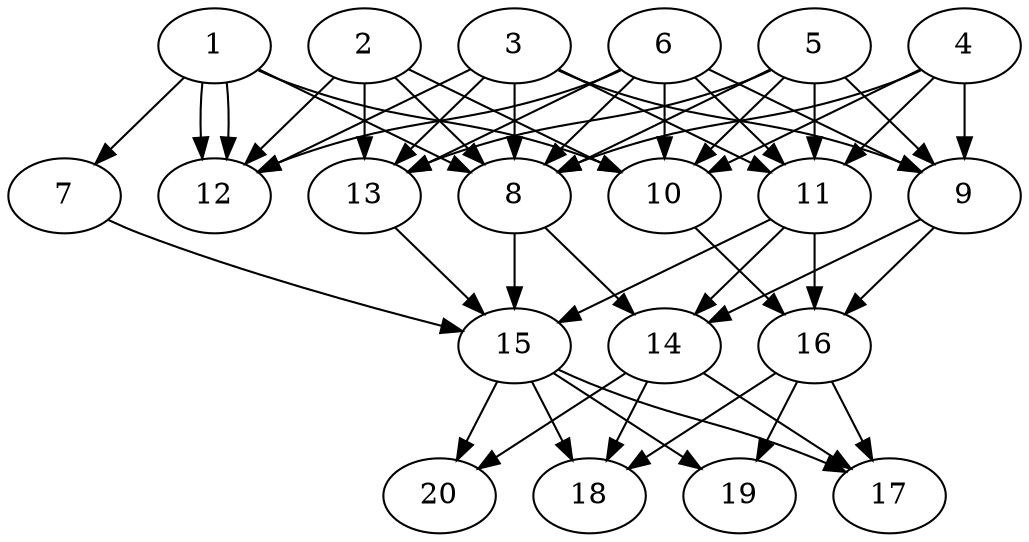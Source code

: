 // DAG automatically generated by daggen at Tue Aug  6 16:20:30 2019
// ./daggen --dot -n 20 --ccr 0.4 --fat 0.6 --regular 0.5 --density 0.9 --mindata 5242880 --maxdata 52428800 
digraph G {
  1 [size="74982400", alpha="0.01", expect_size="29992960"] 
  1 -> 7 [size ="29992960"]
  1 -> 8 [size ="29992960"]
  1 -> 10 [size ="29992960"]
  1 -> 12 [size ="29992960"]
  1 -> 12 [size ="29992960"]
  2 [size="84700160", alpha="0.17", expect_size="33880064"] 
  2 -> 8 [size ="33880064"]
  2 -> 10 [size ="33880064"]
  2 -> 12 [size ="33880064"]
  2 -> 13 [size ="33880064"]
  3 [size="30533120", alpha="0.03", expect_size="12213248"] 
  3 -> 8 [size ="12213248"]
  3 -> 9 [size ="12213248"]
  3 -> 11 [size ="12213248"]
  3 -> 12 [size ="12213248"]
  3 -> 13 [size ="12213248"]
  4 [size="90434560", alpha="0.14", expect_size="36173824"] 
  4 -> 8 [size ="36173824"]
  4 -> 9 [size ="36173824"]
  4 -> 10 [size ="36173824"]
  4 -> 11 [size ="36173824"]
  5 [size="64750080", alpha="0.18", expect_size="25900032"] 
  5 -> 8 [size ="25900032"]
  5 -> 9 [size ="25900032"]
  5 -> 10 [size ="25900032"]
  5 -> 11 [size ="25900032"]
  5 -> 13 [size ="25900032"]
  6 [size="37506560", alpha="0.01", expect_size="15002624"] 
  6 -> 8 [size ="15002624"]
  6 -> 9 [size ="15002624"]
  6 -> 10 [size ="15002624"]
  6 -> 11 [size ="15002624"]
  6 -> 12 [size ="15002624"]
  6 -> 13 [size ="15002624"]
  7 [size="105062400", alpha="0.09", expect_size="42024960"] 
  7 -> 15 [size ="42024960"]
  8 [size="62307840", alpha="0.06", expect_size="24923136"] 
  8 -> 14 [size ="24923136"]
  8 -> 15 [size ="24923136"]
  9 [size="121676800", alpha="0.15", expect_size="48670720"] 
  9 -> 14 [size ="48670720"]
  9 -> 16 [size ="48670720"]
  10 [size="77921280", alpha="0.15", expect_size="31168512"] 
  10 -> 16 [size ="31168512"]
  11 [size="105356800", alpha="0.08", expect_size="42142720"] 
  11 -> 14 [size ="42142720"]
  11 -> 15 [size ="42142720"]
  11 -> 16 [size ="42142720"]
  12 [size="113589760", alpha="0.08", expect_size="45435904"] 
  13 [size="93199360", alpha="0.04", expect_size="37279744"] 
  13 -> 15 [size ="37279744"]
  14 [size="112128000", alpha="0.13", expect_size="44851200"] 
  14 -> 17 [size ="44851200"]
  14 -> 18 [size ="44851200"]
  14 -> 20 [size ="44851200"]
  15 [size="74339840", alpha="0.09", expect_size="29735936"] 
  15 -> 17 [size ="29735936"]
  15 -> 18 [size ="29735936"]
  15 -> 19 [size ="29735936"]
  15 -> 20 [size ="29735936"]
  16 [size="61002240", alpha="0.17", expect_size="24400896"] 
  16 -> 17 [size ="24400896"]
  16 -> 18 [size ="24400896"]
  16 -> 19 [size ="24400896"]
  17 [size="65909760", alpha="0.02", expect_size="26363904"] 
  18 [size="116277760", alpha="0.16", expect_size="46511104"] 
  19 [size="33520640", alpha="0.04", expect_size="13408256"] 
  20 [size="121512960", alpha="0.05", expect_size="48605184"] 
}
